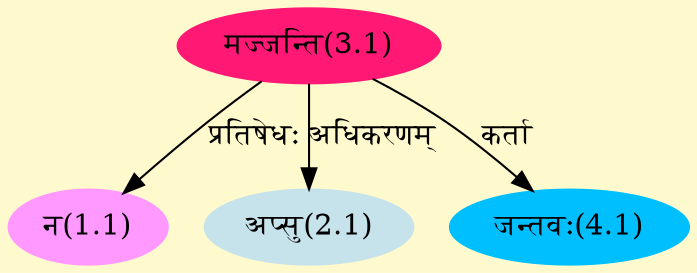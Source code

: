 digraph G{
rankdir=BT;
 compound=true;
 bgcolor="lemonchiffon1";
Node1_1 [style=filled, color="#FF99FF" label = "न(1.1)"]
Node3_1 [style=filled, color="#FF1975" label = "मज्जन्ति(3.1)"]
Node2_1 [style=filled, color="#C6E2EB" label = "अप्सु(2.1)"]
Node4_1 [style=filled, color="#00BFFF" label = "जन्तवः(4.1)"]
/* Start of Relations section */

Node1_1 -> Node3_1 [  label="प्रतिषेधः"  dir="back" ]
Node2_1 -> Node3_1 [  label="अधिकरणम्"  dir="back" ]
Node4_1 -> Node3_1 [  label="कर्ता"  dir="back" ]
}
